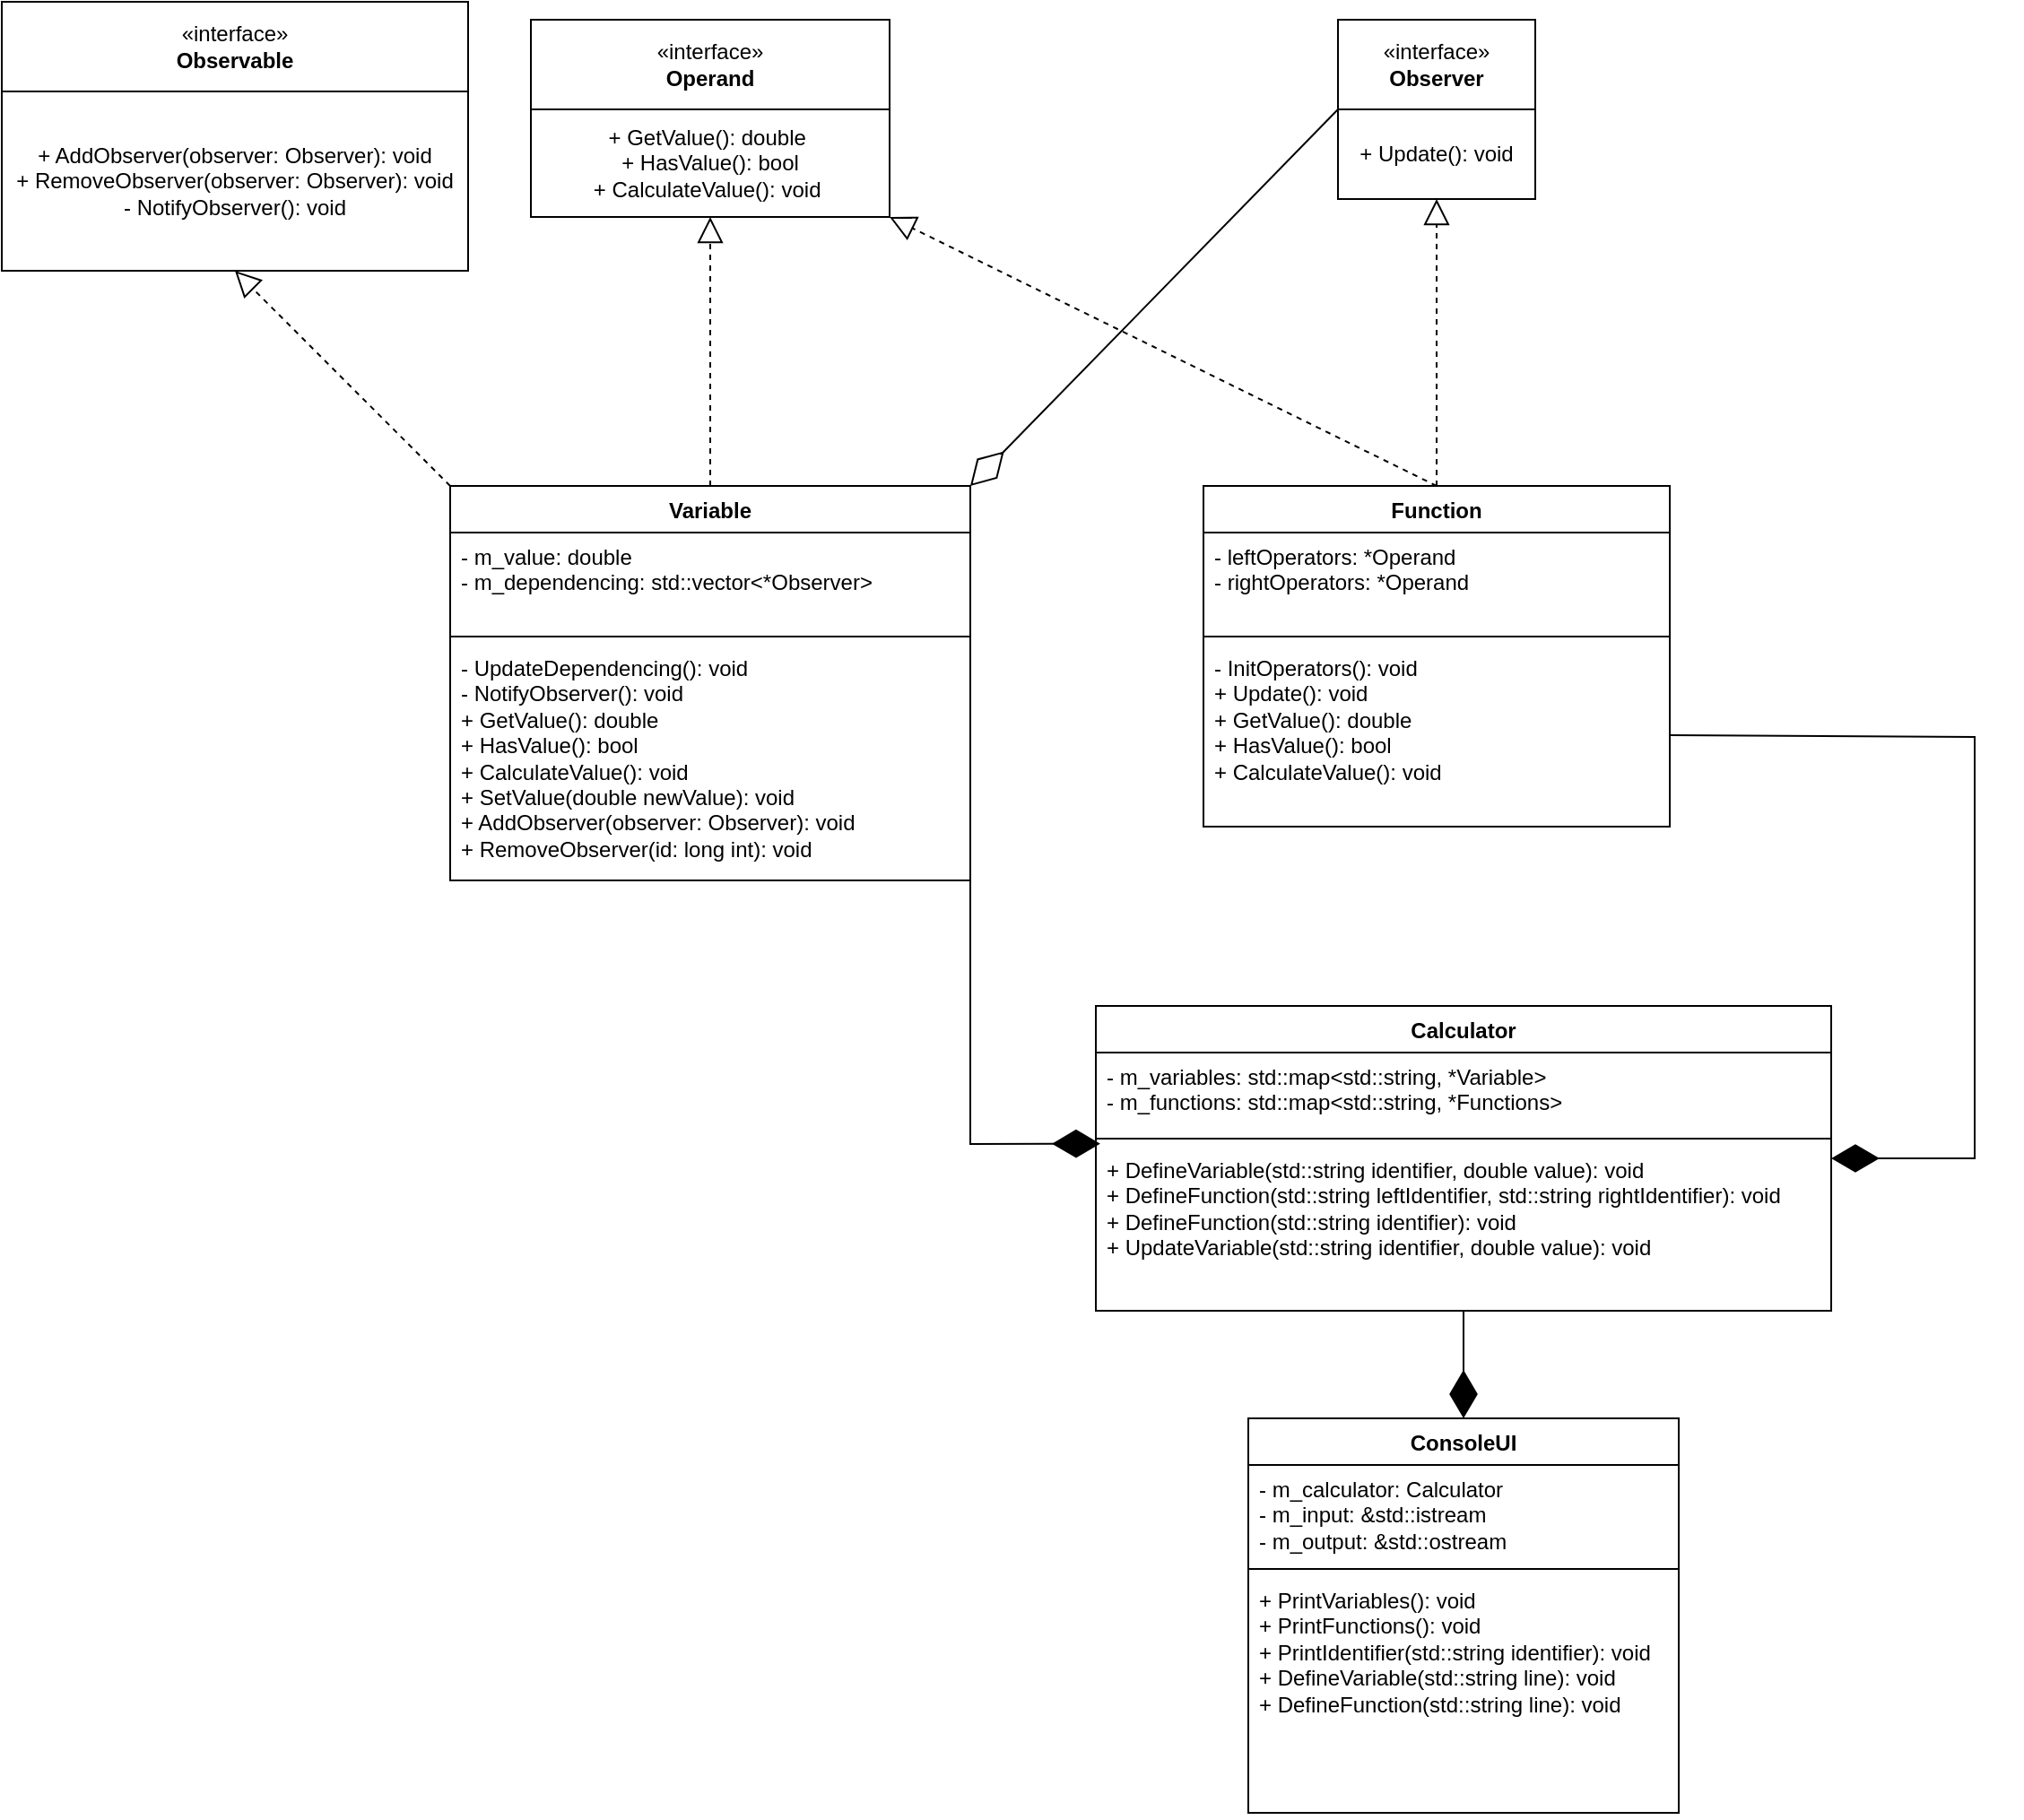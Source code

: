 <mxfile version="26.1.0">
  <diagram name="Страница — 1" id="wguZkKGRpmAtjdlWqKt1">
    <mxGraphModel dx="1461" dy="647" grid="1" gridSize="10" guides="1" tooltips="1" connect="1" arrows="1" fold="1" page="1" pageScale="1" pageWidth="3300" pageHeight="4681" math="0" shadow="0">
      <root>
        <mxCell id="0" />
        <mxCell id="1" parent="0" />
        <mxCell id="-vZEwtvX2CNfx5W2Bzn4-1" value="«interface»&lt;br&gt;&lt;div&gt;&lt;b&gt;Operand&lt;/b&gt;&lt;/div&gt;" style="html=1;whiteSpace=wrap;" vertex="1" parent="1">
          <mxGeometry x="705" y="220" width="200" height="50" as="geometry" />
        </mxCell>
        <mxCell id="-vZEwtvX2CNfx5W2Bzn4-35" value="+ GetValue(): double&amp;nbsp;&lt;div&gt;+ HasValue():&amp;nbsp;&lt;span style=&quot;background-color: transparent; color: light-dark(rgb(0, 0, 0), rgb(255, 255, 255));&quot;&gt;bool&lt;/span&gt;&lt;/div&gt;&lt;div&gt;+ CalculateValue():&amp;nbsp;&lt;span style=&quot;background-color: transparent; color: light-dark(rgb(0, 0, 0), rgb(255, 255, 255));&quot;&gt;void&lt;/span&gt;&lt;span style=&quot;background-color: transparent; color: light-dark(rgb(0, 0, 0), rgb(255, 255, 255));&quot;&gt;&amp;nbsp;&lt;/span&gt;&lt;/div&gt;" style="html=1;whiteSpace=wrap;" vertex="1" parent="1">
          <mxGeometry x="705" y="270" width="200" height="60" as="geometry" />
        </mxCell>
        <mxCell id="-vZEwtvX2CNfx5W2Bzn4-36" value="Variable" style="swimlane;fontStyle=1;align=center;verticalAlign=top;childLayout=stackLayout;horizontal=1;startSize=26;horizontalStack=0;resizeParent=1;resizeParentMax=0;resizeLast=0;collapsible=1;marginBottom=0;whiteSpace=wrap;html=1;" vertex="1" parent="1">
          <mxGeometry x="660" y="480" width="290" height="220" as="geometry" />
        </mxCell>
        <mxCell id="-vZEwtvX2CNfx5W2Bzn4-37" value="- m_value: double&lt;div&gt;- m_dependencing: std::vector&amp;lt;*Observer&amp;gt;&lt;/div&gt;" style="text;strokeColor=none;fillColor=none;align=left;verticalAlign=top;spacingLeft=4;spacingRight=4;overflow=hidden;rotatable=0;points=[[0,0.5],[1,0.5]];portConstraint=eastwest;whiteSpace=wrap;html=1;" vertex="1" parent="-vZEwtvX2CNfx5W2Bzn4-36">
          <mxGeometry y="26" width="290" height="54" as="geometry" />
        </mxCell>
        <mxCell id="-vZEwtvX2CNfx5W2Bzn4-38" value="" style="line;strokeWidth=1;fillColor=none;align=left;verticalAlign=middle;spacingTop=-1;spacingLeft=3;spacingRight=3;rotatable=0;labelPosition=right;points=[];portConstraint=eastwest;strokeColor=inherit;" vertex="1" parent="-vZEwtvX2CNfx5W2Bzn4-36">
          <mxGeometry y="80" width="290" height="8" as="geometry" />
        </mxCell>
        <mxCell id="-vZEwtvX2CNfx5W2Bzn4-39" value="&lt;div&gt;&lt;span style=&quot;text-align: center;&quot;&gt;- UpdateDependencing(): void&lt;/span&gt;&lt;/div&gt;&lt;div&gt;&lt;span style=&quot;color: light-dark(rgb(0, 0, 0), rgb(255, 255, 255)); background-color: transparent; text-align: center;&quot;&gt;- NotifyObserver(): void&lt;/span&gt;&lt;span style=&quot;color: light-dark(rgb(0, 0, 0), rgb(255, 255, 255)); background-color: transparent; text-align: center;&quot;&gt;&amp;nbsp;&lt;/span&gt;&lt;span style=&quot;text-align: center;&quot;&gt;&lt;/span&gt;&lt;/div&gt;&lt;span style=&quot;text-align: center;&quot;&gt;+ GetValue(): double&amp;nbsp;&lt;/span&gt;&lt;div&gt;&lt;span style=&quot;text-align: center; background-color: transparent; color: light-dark(rgb(0, 0, 0), rgb(255, 255, 255));&quot;&gt;+ HasValue():&amp;nbsp;&lt;/span&gt;&lt;span style=&quot;text-align: center; background-color: transparent; color: light-dark(rgb(0, 0, 0), rgb(255, 255, 255));&quot;&gt;bool&lt;/span&gt;&lt;/div&gt;&lt;div&gt;&lt;span style=&quot;text-align: center; background-color: transparent; color: light-dark(rgb(0, 0, 0), rgb(255, 255, 255));&quot;&gt;+ CalculateValue():&amp;nbsp;&lt;/span&gt;&lt;span style=&quot;text-align: center; background-color: transparent; color: light-dark(rgb(0, 0, 0), rgb(255, 255, 255));&quot;&gt;void&lt;/span&gt;&lt;/div&gt;&lt;div&gt;&lt;span style=&quot;text-align: center; background-color: transparent; color: light-dark(rgb(0, 0, 0), rgb(255, 255, 255));&quot;&gt;+ SetValue(double newValue): void&lt;br&gt;&lt;/span&gt;&lt;span style=&quot;text-align: center;&quot;&gt;+ AddObserver(observer: Observer): void&lt;/span&gt;&lt;br style=&quot;text-align: center;&quot;&gt;&lt;span style=&quot;text-align: center;&quot;&gt;+ RemoveObserver(id: long int): void&lt;br&gt;&lt;/span&gt;&lt;br&gt;&lt;/div&gt;" style="text;strokeColor=none;fillColor=none;align=left;verticalAlign=top;spacingLeft=4;spacingRight=4;overflow=hidden;rotatable=0;points=[[0,0.5],[1,0.5]];portConstraint=eastwest;whiteSpace=wrap;html=1;" vertex="1" parent="-vZEwtvX2CNfx5W2Bzn4-36">
          <mxGeometry y="88" width="290" height="132" as="geometry" />
        </mxCell>
        <mxCell id="-vZEwtvX2CNfx5W2Bzn4-45" value="«interface»&lt;br&gt;&lt;b&gt;Observer&lt;/b&gt;" style="html=1;whiteSpace=wrap;" vertex="1" parent="1">
          <mxGeometry x="1155" y="220" width="110" height="50" as="geometry" />
        </mxCell>
        <mxCell id="-vZEwtvX2CNfx5W2Bzn4-46" value="+ Update(): void" style="html=1;whiteSpace=wrap;align=center;" vertex="1" parent="1">
          <mxGeometry x="1155" y="270" width="110" height="50" as="geometry" />
        </mxCell>
        <mxCell id="-vZEwtvX2CNfx5W2Bzn4-47" value="Function" style="swimlane;fontStyle=1;align=center;verticalAlign=top;childLayout=stackLayout;horizontal=1;startSize=26;horizontalStack=0;resizeParent=1;resizeParentMax=0;resizeLast=0;collapsible=1;marginBottom=0;whiteSpace=wrap;html=1;" vertex="1" parent="1">
          <mxGeometry x="1080" y="480" width="260" height="190" as="geometry" />
        </mxCell>
        <mxCell id="-vZEwtvX2CNfx5W2Bzn4-48" value="- leftOperators: *Operand&lt;div&gt;- rightOperators: *Operand&lt;/div&gt;" style="text;strokeColor=none;fillColor=none;align=left;verticalAlign=top;spacingLeft=4;spacingRight=4;overflow=hidden;rotatable=0;points=[[0,0.5],[1,0.5]];portConstraint=eastwest;whiteSpace=wrap;html=1;" vertex="1" parent="-vZEwtvX2CNfx5W2Bzn4-47">
          <mxGeometry y="26" width="260" height="54" as="geometry" />
        </mxCell>
        <mxCell id="-vZEwtvX2CNfx5W2Bzn4-49" value="" style="line;strokeWidth=1;fillColor=none;align=left;verticalAlign=middle;spacingTop=-1;spacingLeft=3;spacingRight=3;rotatable=0;labelPosition=right;points=[];portConstraint=eastwest;strokeColor=inherit;" vertex="1" parent="-vZEwtvX2CNfx5W2Bzn4-47">
          <mxGeometry y="80" width="260" height="8" as="geometry" />
        </mxCell>
        <mxCell id="-vZEwtvX2CNfx5W2Bzn4-50" value="&lt;div&gt;- InitOperators(): void&lt;/div&gt;+ Update(): void&lt;div&gt;&lt;span style=&quot;text-align: center;&quot;&gt;+ GetValue(): double&amp;nbsp;&lt;/span&gt;&lt;/div&gt;&lt;div&gt;&lt;span style=&quot;text-align: center; background-color: transparent; color: light-dark(rgb(0, 0, 0), rgb(255, 255, 255));&quot;&gt;+ HasValue():&amp;nbsp;&lt;/span&gt;&lt;span style=&quot;text-align: center; background-color: transparent; color: light-dark(rgb(0, 0, 0), rgb(255, 255, 255));&quot;&gt;bool&lt;/span&gt;&lt;/div&gt;&lt;div&gt;&lt;span style=&quot;text-align: center; background-color: transparent; color: light-dark(rgb(0, 0, 0), rgb(255, 255, 255));&quot;&gt;+ CalculateValue():&amp;nbsp;&lt;/span&gt;&lt;span style=&quot;text-align: center; background-color: transparent; color: light-dark(rgb(0, 0, 0), rgb(255, 255, 255));&quot;&gt;void&lt;/span&gt;&lt;span style=&quot;text-align: center; background-color: transparent; color: light-dark(rgb(0, 0, 0), rgb(255, 255, 255));&quot;&gt;&amp;nbsp;&lt;/span&gt;&lt;/div&gt;" style="text;strokeColor=none;fillColor=none;align=left;verticalAlign=top;spacingLeft=4;spacingRight=4;overflow=hidden;rotatable=0;points=[[0,0.5],[1,0.5]];portConstraint=eastwest;whiteSpace=wrap;html=1;" vertex="1" parent="-vZEwtvX2CNfx5W2Bzn4-47">
          <mxGeometry y="88" width="260" height="102" as="geometry" />
        </mxCell>
        <mxCell id="-vZEwtvX2CNfx5W2Bzn4-53" value="Calculator" style="swimlane;fontStyle=1;align=center;verticalAlign=top;childLayout=stackLayout;horizontal=1;startSize=26;horizontalStack=0;resizeParent=1;resizeParentMax=0;resizeLast=0;collapsible=1;marginBottom=0;whiteSpace=wrap;html=1;" vertex="1" parent="1">
          <mxGeometry x="1020" y="770" width="410" height="170" as="geometry" />
        </mxCell>
        <mxCell id="-vZEwtvX2CNfx5W2Bzn4-54" value="- m_variables: std::map&amp;lt;std::string, *Variable&amp;gt;&lt;div&gt;- m_functions: std::map&amp;lt;std::string, *Functions&amp;gt;&lt;/div&gt;" style="text;strokeColor=none;fillColor=none;align=left;verticalAlign=top;spacingLeft=4;spacingRight=4;overflow=hidden;rotatable=0;points=[[0,0.5],[1,0.5]];portConstraint=eastwest;whiteSpace=wrap;html=1;" vertex="1" parent="-vZEwtvX2CNfx5W2Bzn4-53">
          <mxGeometry y="26" width="410" height="44" as="geometry" />
        </mxCell>
        <mxCell id="-vZEwtvX2CNfx5W2Bzn4-55" value="" style="line;strokeWidth=1;fillColor=none;align=left;verticalAlign=middle;spacingTop=-1;spacingLeft=3;spacingRight=3;rotatable=0;labelPosition=right;points=[];portConstraint=eastwest;strokeColor=inherit;" vertex="1" parent="-vZEwtvX2CNfx5W2Bzn4-53">
          <mxGeometry y="70" width="410" height="8" as="geometry" />
        </mxCell>
        <mxCell id="-vZEwtvX2CNfx5W2Bzn4-56" value="+ DefineVariable(std::string identifier, double value): void&lt;div&gt;+ DefineFunction&lt;span style=&quot;background-color: transparent; color: light-dark(rgb(0, 0, 0), rgb(255, 255, 255));&quot;&gt;(std::string leftI&lt;/span&gt;&lt;span style=&quot;background-color: transparent; color: light-dark(rgb(0, 0, 0), rgb(255, 255, 255));&quot;&gt;dentifier,&amp;nbsp;&lt;/span&gt;&lt;span style=&quot;background-color: transparent; color: light-dark(rgb(0, 0, 0), rgb(255, 255, 255));&quot;&gt;std::string rightI&lt;/span&gt;&lt;span style=&quot;background-color: transparent; color: light-dark(rgb(0, 0, 0), rgb(255, 255, 255));&quot;&gt;dentifier&lt;/span&gt;&lt;span style=&quot;background-color: transparent; color: light-dark(rgb(0, 0, 0), rgb(255, 255, 255));&quot;&gt;): void&lt;/span&gt;&lt;/div&gt;&lt;div&gt;+ DefineFunction&lt;span style=&quot;color: light-dark(rgb(0, 0, 0), rgb(255, 255, 255)); background-color: transparent;&quot;&gt;(std::string&amp;nbsp;&lt;/span&gt;&lt;span style=&quot;color: light-dark(rgb(0, 0, 0), rgb(255, 255, 255)); background-color: transparent;&quot;&gt;identifier&lt;/span&gt;&lt;span style=&quot;color: light-dark(rgb(0, 0, 0), rgb(255, 255, 255)); background-color: transparent;&quot;&gt;): void&lt;/span&gt;&lt;span style=&quot;background-color: transparent; color: light-dark(rgb(0, 0, 0), rgb(255, 255, 255));&quot;&gt;&lt;/span&gt;&lt;/div&gt;&lt;div&gt;&lt;span style=&quot;background-color: transparent; color: light-dark(rgb(0, 0, 0), rgb(255, 255, 255));&quot;&gt;+ UpdateVariable(std::string&amp;nbsp;&lt;/span&gt;&lt;span style=&quot;background-color: transparent; color: light-dark(rgb(0, 0, 0), rgb(255, 255, 255));&quot;&gt;identifier, double value&lt;/span&gt;&lt;span style=&quot;background-color: transparent; color: light-dark(rgb(0, 0, 0), rgb(255, 255, 255));&quot;&gt;): void&lt;/span&gt;&lt;/div&gt;" style="text;strokeColor=none;fillColor=none;align=left;verticalAlign=top;spacingLeft=4;spacingRight=4;overflow=hidden;rotatable=0;points=[[0,0.5],[1,0.5]];portConstraint=eastwest;whiteSpace=wrap;html=1;" vertex="1" parent="-vZEwtvX2CNfx5W2Bzn4-53">
          <mxGeometry y="78" width="410" height="92" as="geometry" />
        </mxCell>
        <mxCell id="-vZEwtvX2CNfx5W2Bzn4-57" value="" style="endArrow=block;dashed=1;endFill=0;endSize=12;html=1;rounded=0;exitX=0.5;exitY=0;exitDx=0;exitDy=0;entryX=0.5;entryY=1;entryDx=0;entryDy=0;" edge="1" parent="1" source="-vZEwtvX2CNfx5W2Bzn4-36" target="-vZEwtvX2CNfx5W2Bzn4-35">
          <mxGeometry width="160" relative="1" as="geometry">
            <mxPoint x="775" y="420" as="sourcePoint" />
            <mxPoint x="935" y="420" as="targetPoint" />
          </mxGeometry>
        </mxCell>
        <mxCell id="-vZEwtvX2CNfx5W2Bzn4-58" value="" style="endArrow=block;dashed=1;endFill=0;endSize=12;html=1;rounded=0;exitX=0.5;exitY=0;exitDx=0;exitDy=0;entryX=0.5;entryY=1;entryDx=0;entryDy=0;" edge="1" parent="1" source="-vZEwtvX2CNfx5W2Bzn4-47" target="-vZEwtvX2CNfx5W2Bzn4-46">
          <mxGeometry width="160" relative="1" as="geometry">
            <mxPoint x="1209.58" y="470" as="sourcePoint" />
            <mxPoint x="1215" y="350" as="targetPoint" />
          </mxGeometry>
        </mxCell>
        <mxCell id="-vZEwtvX2CNfx5W2Bzn4-59" value="" style="endArrow=block;dashed=1;endFill=0;endSize=12;html=1;rounded=0;exitX=0.5;exitY=0;exitDx=0;exitDy=0;entryX=1;entryY=1;entryDx=0;entryDy=0;" edge="1" parent="1" source="-vZEwtvX2CNfx5W2Bzn4-47" target="-vZEwtvX2CNfx5W2Bzn4-35">
          <mxGeometry width="160" relative="1" as="geometry">
            <mxPoint x="1080" y="440" as="sourcePoint" />
            <mxPoint x="1080" y="290" as="targetPoint" />
          </mxGeometry>
        </mxCell>
        <mxCell id="-vZEwtvX2CNfx5W2Bzn4-60" value="" style="endArrow=diamondThin;endFill=1;endSize=24;html=1;rounded=0;entryX=0.006;entryY=0.854;entryDx=0;entryDy=0;entryPerimeter=0;exitX=1;exitY=0.5;exitDx=0;exitDy=0;" edge="1" parent="1" source="-vZEwtvX2CNfx5W2Bzn4-39" target="-vZEwtvX2CNfx5W2Bzn4-55">
          <mxGeometry width="160" relative="1" as="geometry">
            <mxPoint x="805" y="640" as="sourcePoint" />
            <mxPoint x="855.87" y="876.832" as="targetPoint" />
            <Array as="points">
              <mxPoint x="950" y="847" />
            </Array>
          </mxGeometry>
        </mxCell>
        <mxCell id="-vZEwtvX2CNfx5W2Bzn4-61" value="" style="endArrow=diamondThin;endFill=1;endSize=24;html=1;rounded=0;exitX=1;exitY=0.5;exitDx=0;exitDy=0;entryX=1;entryY=0.5;entryDx=0;entryDy=0;" edge="1" parent="1" source="-vZEwtvX2CNfx5W2Bzn4-50" target="-vZEwtvX2CNfx5W2Bzn4-53">
          <mxGeometry width="160" relative="1" as="geometry">
            <mxPoint x="965" y="650" as="sourcePoint" />
            <mxPoint x="1330" y="840" as="targetPoint" />
            <Array as="points">
              <mxPoint x="1510" y="620" />
              <mxPoint x="1510" y="855" />
            </Array>
          </mxGeometry>
        </mxCell>
        <mxCell id="-vZEwtvX2CNfx5W2Bzn4-62" value="ConsoleUI" style="swimlane;fontStyle=1;align=center;verticalAlign=top;childLayout=stackLayout;horizontal=1;startSize=26;horizontalStack=0;resizeParent=1;resizeParentMax=0;resizeLast=0;collapsible=1;marginBottom=0;whiteSpace=wrap;html=1;" vertex="1" parent="1">
          <mxGeometry x="1105" y="1000" width="240" height="220" as="geometry" />
        </mxCell>
        <mxCell id="-vZEwtvX2CNfx5W2Bzn4-63" value="- m_calculator: Calculator&lt;div&gt;- m_input: &amp;amp;std::istream&lt;/div&gt;&lt;div&gt;- m_output: &amp;amp;std::ostream&lt;/div&gt;" style="text;strokeColor=none;fillColor=none;align=left;verticalAlign=top;spacingLeft=4;spacingRight=4;overflow=hidden;rotatable=0;points=[[0,0.5],[1,0.5]];portConstraint=eastwest;whiteSpace=wrap;html=1;" vertex="1" parent="-vZEwtvX2CNfx5W2Bzn4-62">
          <mxGeometry y="26" width="240" height="54" as="geometry" />
        </mxCell>
        <mxCell id="-vZEwtvX2CNfx5W2Bzn4-64" value="" style="line;strokeWidth=1;fillColor=none;align=left;verticalAlign=middle;spacingTop=-1;spacingLeft=3;spacingRight=3;rotatable=0;labelPosition=right;points=[];portConstraint=eastwest;strokeColor=inherit;" vertex="1" parent="-vZEwtvX2CNfx5W2Bzn4-62">
          <mxGeometry y="80" width="240" height="8" as="geometry" />
        </mxCell>
        <mxCell id="-vZEwtvX2CNfx5W2Bzn4-65" value="+ PrintVariables(): void&lt;br&gt;+ PrintFunctions(): void&lt;br&gt;+ PrintIdentifier(std::string identifier): void&lt;br&gt;&lt;div&gt;+ DefineVariable(std::string line): void&lt;br&gt;+ DefineFunction(std::string line): void&lt;/div&gt;" style="text;strokeColor=none;fillColor=none;align=left;verticalAlign=top;spacingLeft=4;spacingRight=4;overflow=hidden;rotatable=0;points=[[0,0.5],[1,0.5]];portConstraint=eastwest;whiteSpace=wrap;html=1;" vertex="1" parent="-vZEwtvX2CNfx5W2Bzn4-62">
          <mxGeometry y="88" width="240" height="132" as="geometry" />
        </mxCell>
        <mxCell id="-vZEwtvX2CNfx5W2Bzn4-66" value="" style="endArrow=diamondThin;endFill=1;endSize=24;html=1;rounded=0;entryX=0.5;entryY=0;entryDx=0;entryDy=0;" edge="1" parent="1" source="-vZEwtvX2CNfx5W2Bzn4-56" target="-vZEwtvX2CNfx5W2Bzn4-62">
          <mxGeometry width="160" relative="1" as="geometry">
            <mxPoint x="995" y="900" as="sourcePoint" />
            <mxPoint x="1395" y="870" as="targetPoint" />
          </mxGeometry>
        </mxCell>
        <mxCell id="-vZEwtvX2CNfx5W2Bzn4-67" value="" style="endArrow=diamondThin;endFill=0;endSize=24;html=1;rounded=0;exitX=0;exitY=0;exitDx=0;exitDy=0;entryX=1;entryY=0;entryDx=0;entryDy=0;" edge="1" parent="1" source="-vZEwtvX2CNfx5W2Bzn4-46" target="-vZEwtvX2CNfx5W2Bzn4-36">
          <mxGeometry width="160" relative="1" as="geometry">
            <mxPoint x="1050" y="290" as="sourcePoint" />
            <mxPoint x="1130" y="430" as="targetPoint" />
          </mxGeometry>
        </mxCell>
        <mxCell id="-vZEwtvX2CNfx5W2Bzn4-69" value="«interface»&lt;br&gt;&lt;b&gt;Observable&lt;/b&gt;" style="html=1;whiteSpace=wrap;" vertex="1" parent="1">
          <mxGeometry x="410" y="210" width="260" height="50" as="geometry" />
        </mxCell>
        <mxCell id="-vZEwtvX2CNfx5W2Bzn4-70" value="+ AddObserver(observer: Observer): void&lt;br&gt;+ RemoveObserver(observer: Observer): void&lt;div&gt;- NotifyObserver(): void&lt;/div&gt;" style="html=1;whiteSpace=wrap;" vertex="1" parent="1">
          <mxGeometry x="410" y="260" width="260" height="100" as="geometry" />
        </mxCell>
        <mxCell id="-vZEwtvX2CNfx5W2Bzn4-71" value="" style="endArrow=block;dashed=1;endFill=0;endSize=12;html=1;rounded=0;entryX=0.5;entryY=1;entryDx=0;entryDy=0;exitX=0;exitY=0;exitDx=0;exitDy=0;" edge="1" parent="1" source="-vZEwtvX2CNfx5W2Bzn4-36" target="-vZEwtvX2CNfx5W2Bzn4-70">
          <mxGeometry width="160" relative="1" as="geometry">
            <mxPoint x="410" y="500" as="sourcePoint" />
            <mxPoint x="570" y="500" as="targetPoint" />
          </mxGeometry>
        </mxCell>
      </root>
    </mxGraphModel>
  </diagram>
</mxfile>
